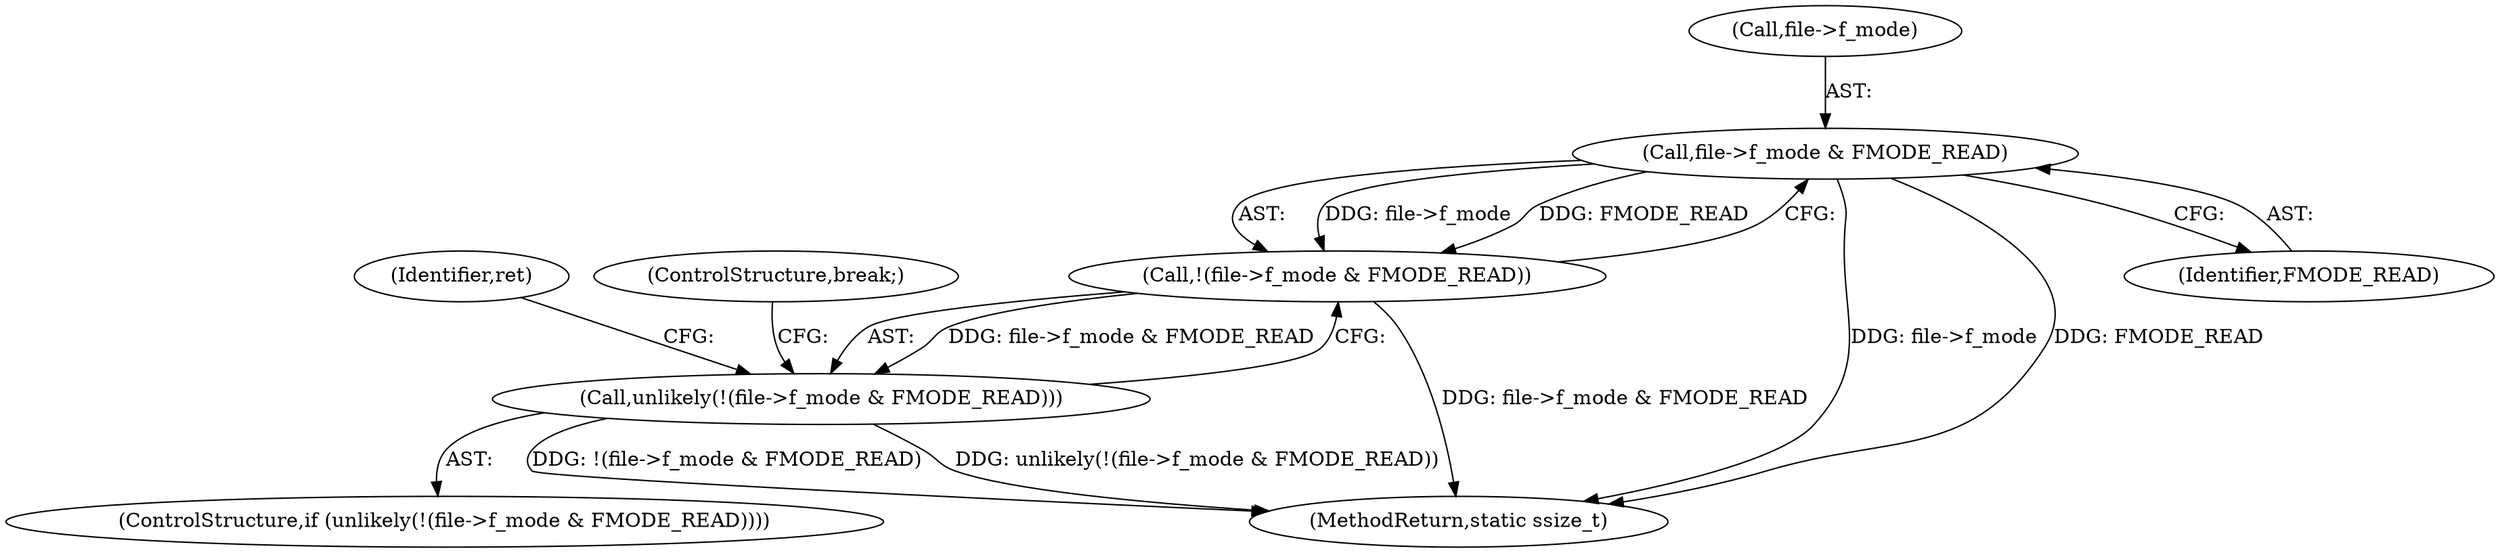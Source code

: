 digraph "0_linux_a70b52ec1aaeaf60f4739edb1b422827cb6f3893@pointer" {
"1000237" [label="(Call,file->f_mode & FMODE_READ)"];
"1000236" [label="(Call,!(file->f_mode & FMODE_READ))"];
"1000235" [label="(Call,unlikely(!(file->f_mode & FMODE_READ)))"];
"1000244" [label="(Identifier,ret)"];
"1000237" [label="(Call,file->f_mode & FMODE_READ)"];
"1000236" [label="(Call,!(file->f_mode & FMODE_READ))"];
"1000357" [label="(MethodReturn,static ssize_t)"];
"1000241" [label="(Identifier,FMODE_READ)"];
"1000235" [label="(Call,unlikely(!(file->f_mode & FMODE_READ)))"];
"1000238" [label="(Call,file->f_mode)"];
"1000234" [label="(ControlStructure,if (unlikely(!(file->f_mode & FMODE_READ))))"];
"1000242" [label="(ControlStructure,break;)"];
"1000237" -> "1000236"  [label="AST: "];
"1000237" -> "1000241"  [label="CFG: "];
"1000238" -> "1000237"  [label="AST: "];
"1000241" -> "1000237"  [label="AST: "];
"1000236" -> "1000237"  [label="CFG: "];
"1000237" -> "1000357"  [label="DDG: file->f_mode"];
"1000237" -> "1000357"  [label="DDG: FMODE_READ"];
"1000237" -> "1000236"  [label="DDG: file->f_mode"];
"1000237" -> "1000236"  [label="DDG: FMODE_READ"];
"1000236" -> "1000235"  [label="AST: "];
"1000235" -> "1000236"  [label="CFG: "];
"1000236" -> "1000357"  [label="DDG: file->f_mode & FMODE_READ"];
"1000236" -> "1000235"  [label="DDG: file->f_mode & FMODE_READ"];
"1000235" -> "1000234"  [label="AST: "];
"1000242" -> "1000235"  [label="CFG: "];
"1000244" -> "1000235"  [label="CFG: "];
"1000235" -> "1000357"  [label="DDG: !(file->f_mode & FMODE_READ)"];
"1000235" -> "1000357"  [label="DDG: unlikely(!(file->f_mode & FMODE_READ))"];
}
